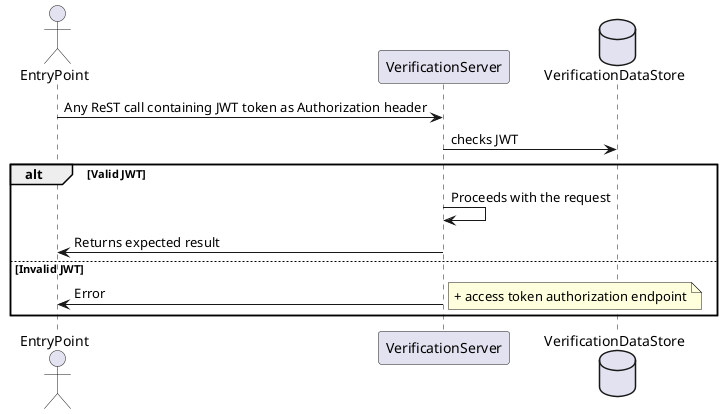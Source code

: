 @startuml

actor EntryPoint

participant VerificationServer as VS

database VerificationDataStore as VSDS

EntryPoint -> VS: Any ReST call containing JWT token as Authorization header
VS -> VSDS: checks JWT
alt Valid JWT
    VS -> VS: Proceeds with the request
    VS -> EntryPoint: Returns expected result
else Invalid JWT
    VS -> EntryPoint: Error
    note right: + access token authorization endpoint
end

@enduml